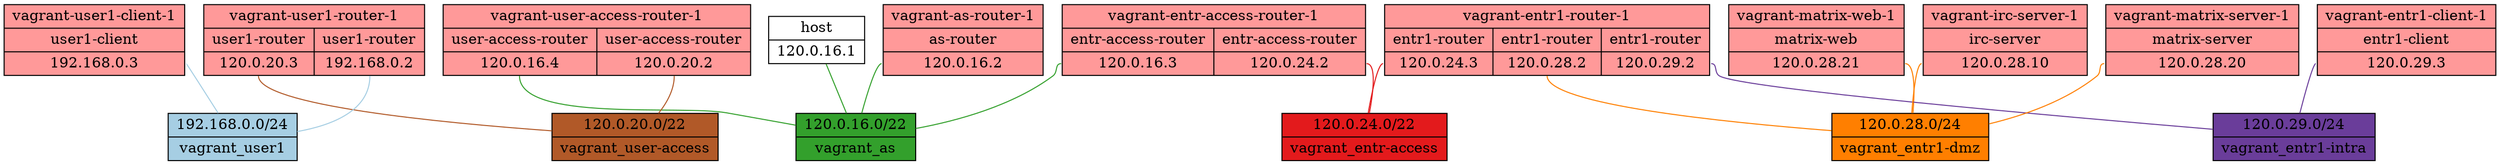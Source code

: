 # https://github.com/LeoVerto/docker-network-graph
# https://dreampuf.github.io/GraphvizOnline/
// Docker Network Graph
graph {
    graph [splines=true]
    network_vagrant_as [label="{<gw_iface> 120.0.16.0/22 | vagrant_as}" fillcolor="#33a02c" shape=record style=filled]
    "network_vagrant_entr-access" [label="{<gw_iface> 120.0.24.0/22 | vagrant_entr-access}" fillcolor="#e31a1c" shape=record style=filled]
    "network_vagrant_entr1-dmz" [label="{<gw_iface> 120.0.28.0/24 | vagrant_entr1-dmz}" fillcolor="#ff7f00" shape=record style=filled]
    "network_vagrant_entr1-intra" [label="{<gw_iface> 120.0.29.0/24 | vagrant_entr1-intra}" fillcolor="#6a3d9a" shape=record style=filled]
    "network_vagrant_user-access" [label="{<gw_iface> 120.0.20.0/22 | vagrant_user-access}" fillcolor="#b15928" shape=record style=filled]
    network_vagrant_user1 [label="{<gw_iface> 192.168.0.0/24 | vagrant_user1}" fillcolor="#a6cee3" shape=record style=filled]
    container_57e98855ea454b145db071e14b7f7c305d69e50ecfab5367a4f9246d62c84c0d [label="{ vagrant-matrix-web-1 | { { matrix-web |<d34e1df122fe1cb464ade49c111cf0f76a4a16b3bd684be1d547cfec93fec7af> 120.0.28.21 } } }" fillcolor="#ff9999" shape=record style=filled]
    container_eb41d06e67f9b7c8b8e75f38baf63a39a33fe4edc079a569b7065491ce04a3f2 [label="{ vagrant-user-access-router-1 | { { user-access-router |<78f4f81bdcfd37d10bbb396257203488e1243bdac3557dc6b1b6f8b606286575> 120.0.16.4 } | { user-access-router |<777e56ef294a2e48ece0b9ada6ae0f69c8507d499faa4264f582ed2263d198d2> 120.0.20.2 } } }" fillcolor="#ff9999" shape=record style=filled]
    container_d0b3881788c5eac3b8b0aacd7824f3e06fe06c26e19551f3b72c911c6da2a089 [label="{ vagrant-entr1-client-1 | { { entr1-client |<a70da486b23fa1af63ee940efb405d6c57d14b7f64688235dfbf4206014bae2e> 120.0.29.3 } } }" fillcolor="#ff9999" shape=record style=filled]
    container_6a3fc1420bcf9450397762b51da462424194824e38dca16e7586e49a080c6cea [label="{ vagrant-user1-client-1 | { { user1-client |<e096168429ea4749921542eb4393ab1c74b0b30588dd528829e9ae2fa4954f15> 192.168.0.3 } } }" fillcolor="#ff9999" shape=record style=filled]
    container_86812ecd11f37ccc39a94954e694ff8bcb785d290dd722447731e881fad4fa3e [label="{ vagrant-entr1-router-1 | { { entr1-router |<6abcffbed225ba730664069f66b5eab0d6841d4db609268cda43925976e46a03> 120.0.24.3 } | { entr1-router |<836c4717ae1ca4628371d793c60f4317402a838b1b9fa14db920c18c508dab12> 120.0.28.2 } | { entr1-router |<5ea5e0288486a0bc0e654e8fdc09329739e778cb50c6dfc8618003e4235725fd> 120.0.29.2 } } }" fillcolor="#ff9999" shape=record style=filled]
    container_271e63043cfacdda6ff8e85af745729b27933297be02270ff8de5acdcf3dbb7b [label="{ vagrant-entr-access-router-1 | { { entr-access-router |<8f68c621cdd49934cf63d3dfd02428920796fd7592d055db576ce97993e31b5b> 120.0.16.3 } | { entr-access-router |<97819d58ca70ac053b2b2f8368571e610367684f2dcc3f4700e11b54a8f67f5f> 120.0.24.2 } } }" fillcolor="#ff9999" shape=record style=filled]
    container_5a92ec23a9c559796a66c67410c44546c7092cd156ed9caf62bddc0c38239b3c [label="{ vagrant-irc-server-1 | { { irc-server |<796e1b6d40dc752a536c458b2eb665ba4d783fd26e42839ec7ca937b6e551dc8> 120.0.28.10 } } }" fillcolor="#ff9999" shape=record style=filled]
    container_225783b9dec34669a45c2076686168e32b81d48d8c4a97e2dbe1ebe4d850a577 [label="{ vagrant-as-router-1 | { { as-router |<ecf66ef63f267f2086404d6a37f8b035ec01545cc4c28b7385a73d35ee181ddc> 120.0.16.2 } } }" fillcolor="#ff9999" shape=record style=filled]
    container_68ff61abcd199b3f2796703405c15bddb3ea0d5ed8d98c85bc83d16e19103269 [label="{ vagrant-matrix-server-1 | { { matrix-server |<4d76d54a0d76d0d6ad85072b621256fb51ec505504fc231e97dff8f4d00bb9c3> 120.0.28.20 } } }" fillcolor="#ff9999" shape=record style=filled]
    container_6b7826672ccc39d54c2262bb6f09d5cbd17828d6cd11ae7118dc9d5bf4087891 [label="{ vagrant-user1-router-1 | { { user1-router |<1341d98a6ca09b110bcbc3c4e02b85b556259156c449f9c32ba54eaf20532890> 120.0.20.3 } | { user1-router |<29d76fdd3bc698e4ab2199f2a927998a33ca368b89c8d5849fd6cfb7b12e3c00> 192.168.0.2 } } }" fillcolor="#ff9999" shape=record style=filled]
    container_57e98855ea454b145db071e14b7f7c305d69e50ecfab5367a4f9246d62c84c0d:d34e1df122fe1cb464ade49c111cf0f76a4a16b3bd684be1d547cfec93fec7af -- "network_vagrant_entr1-dmz" [color="#ff7f00"]
    container_eb41d06e67f9b7c8b8e75f38baf63a39a33fe4edc079a569b7065491ce04a3f2:"78f4f81bdcfd37d10bbb396257203488e1243bdac3557dc6b1b6f8b606286575" -- network_vagrant_as [color="#33a02c"]
    container_eb41d06e67f9b7c8b8e75f38baf63a39a33fe4edc079a569b7065491ce04a3f2:"777e56ef294a2e48ece0b9ada6ae0f69c8507d499faa4264f582ed2263d198d2" -- "network_vagrant_user-access" [color="#b15928"]
    container_d0b3881788c5eac3b8b0aacd7824f3e06fe06c26e19551f3b72c911c6da2a089:a70da486b23fa1af63ee940efb405d6c57d14b7f64688235dfbf4206014bae2e -- "network_vagrant_entr1-intra" [color="#6a3d9a"]
    container_6a3fc1420bcf9450397762b51da462424194824e38dca16e7586e49a080c6cea:e096168429ea4749921542eb4393ab1c74b0b30588dd528829e9ae2fa4954f15 -- network_vagrant_user1 [color="#a6cee3"]
    container_86812ecd11f37ccc39a94954e694ff8bcb785d290dd722447731e881fad4fa3e:"6abcffbed225ba730664069f66b5eab0d6841d4db609268cda43925976e46a03" -- "network_vagrant_entr-access" [color="#e31a1c"]
    container_86812ecd11f37ccc39a94954e694ff8bcb785d290dd722447731e881fad4fa3e:"836c4717ae1ca4628371d793c60f4317402a838b1b9fa14db920c18c508dab12" -- "network_vagrant_entr1-dmz" [color="#ff7f00"]
    container_86812ecd11f37ccc39a94954e694ff8bcb785d290dd722447731e881fad4fa3e:"5ea5e0288486a0bc0e654e8fdc09329739e778cb50c6dfc8618003e4235725fd" -- "network_vagrant_entr1-intra" [color="#6a3d9a"]
    container_271e63043cfacdda6ff8e85af745729b27933297be02270ff8de5acdcf3dbb7b:"8f68c621cdd49934cf63d3dfd02428920796fd7592d055db576ce97993e31b5b" -- network_vagrant_as [color="#33a02c"]
    container_271e63043cfacdda6ff8e85af745729b27933297be02270ff8de5acdcf3dbb7b:"97819d58ca70ac053b2b2f8368571e610367684f2dcc3f4700e11b54a8f67f5f" -- "network_vagrant_entr-access" [color="#e31a1c"]
    container_5a92ec23a9c559796a66c67410c44546c7092cd156ed9caf62bddc0c38239b3c:"796e1b6d40dc752a536c458b2eb665ba4d783fd26e42839ec7ca937b6e551dc8" -- "network_vagrant_entr1-dmz" [color="#ff7f00"]
    container_225783b9dec34669a45c2076686168e32b81d48d8c4a97e2dbe1ebe4d850a577:ecf66ef63f267f2086404d6a37f8b035ec01545cc4c28b7385a73d35ee181ddc -- network_vagrant_as [color="#33a02c"]
    container_68ff61abcd199b3f2796703405c15bddb3ea0d5ed8d98c85bc83d16e19103269:"4d76d54a0d76d0d6ad85072b621256fb51ec505504fc231e97dff8f4d00bb9c3" -- "network_vagrant_entr1-dmz" [color="#ff7f00"]
    container_6b7826672ccc39d54c2262bb6f09d5cbd17828d6cd11ae7118dc9d5bf4087891:"1341d98a6ca09b110bcbc3c4e02b85b556259156c449f9c32ba54eaf20532890" -- "network_vagrant_user-access" [color="#b15928"]
    container_6b7826672ccc39d54c2262bb6f09d5cbd17828d6cd11ae7118dc9d5bf4087891:"29d76fdd3bc698e4ab2199f2a927998a33ca368b89c8d5849fd6cfb7b12e3c00" -- network_vagrant_user1 [color="#a6cee3"]
    host [label="{ host | 120.0.16.1 }" fillcolor="#ffffff" shape=record style=filled]
    host -- network_vagrant_as [color="#33a02c"]
}
